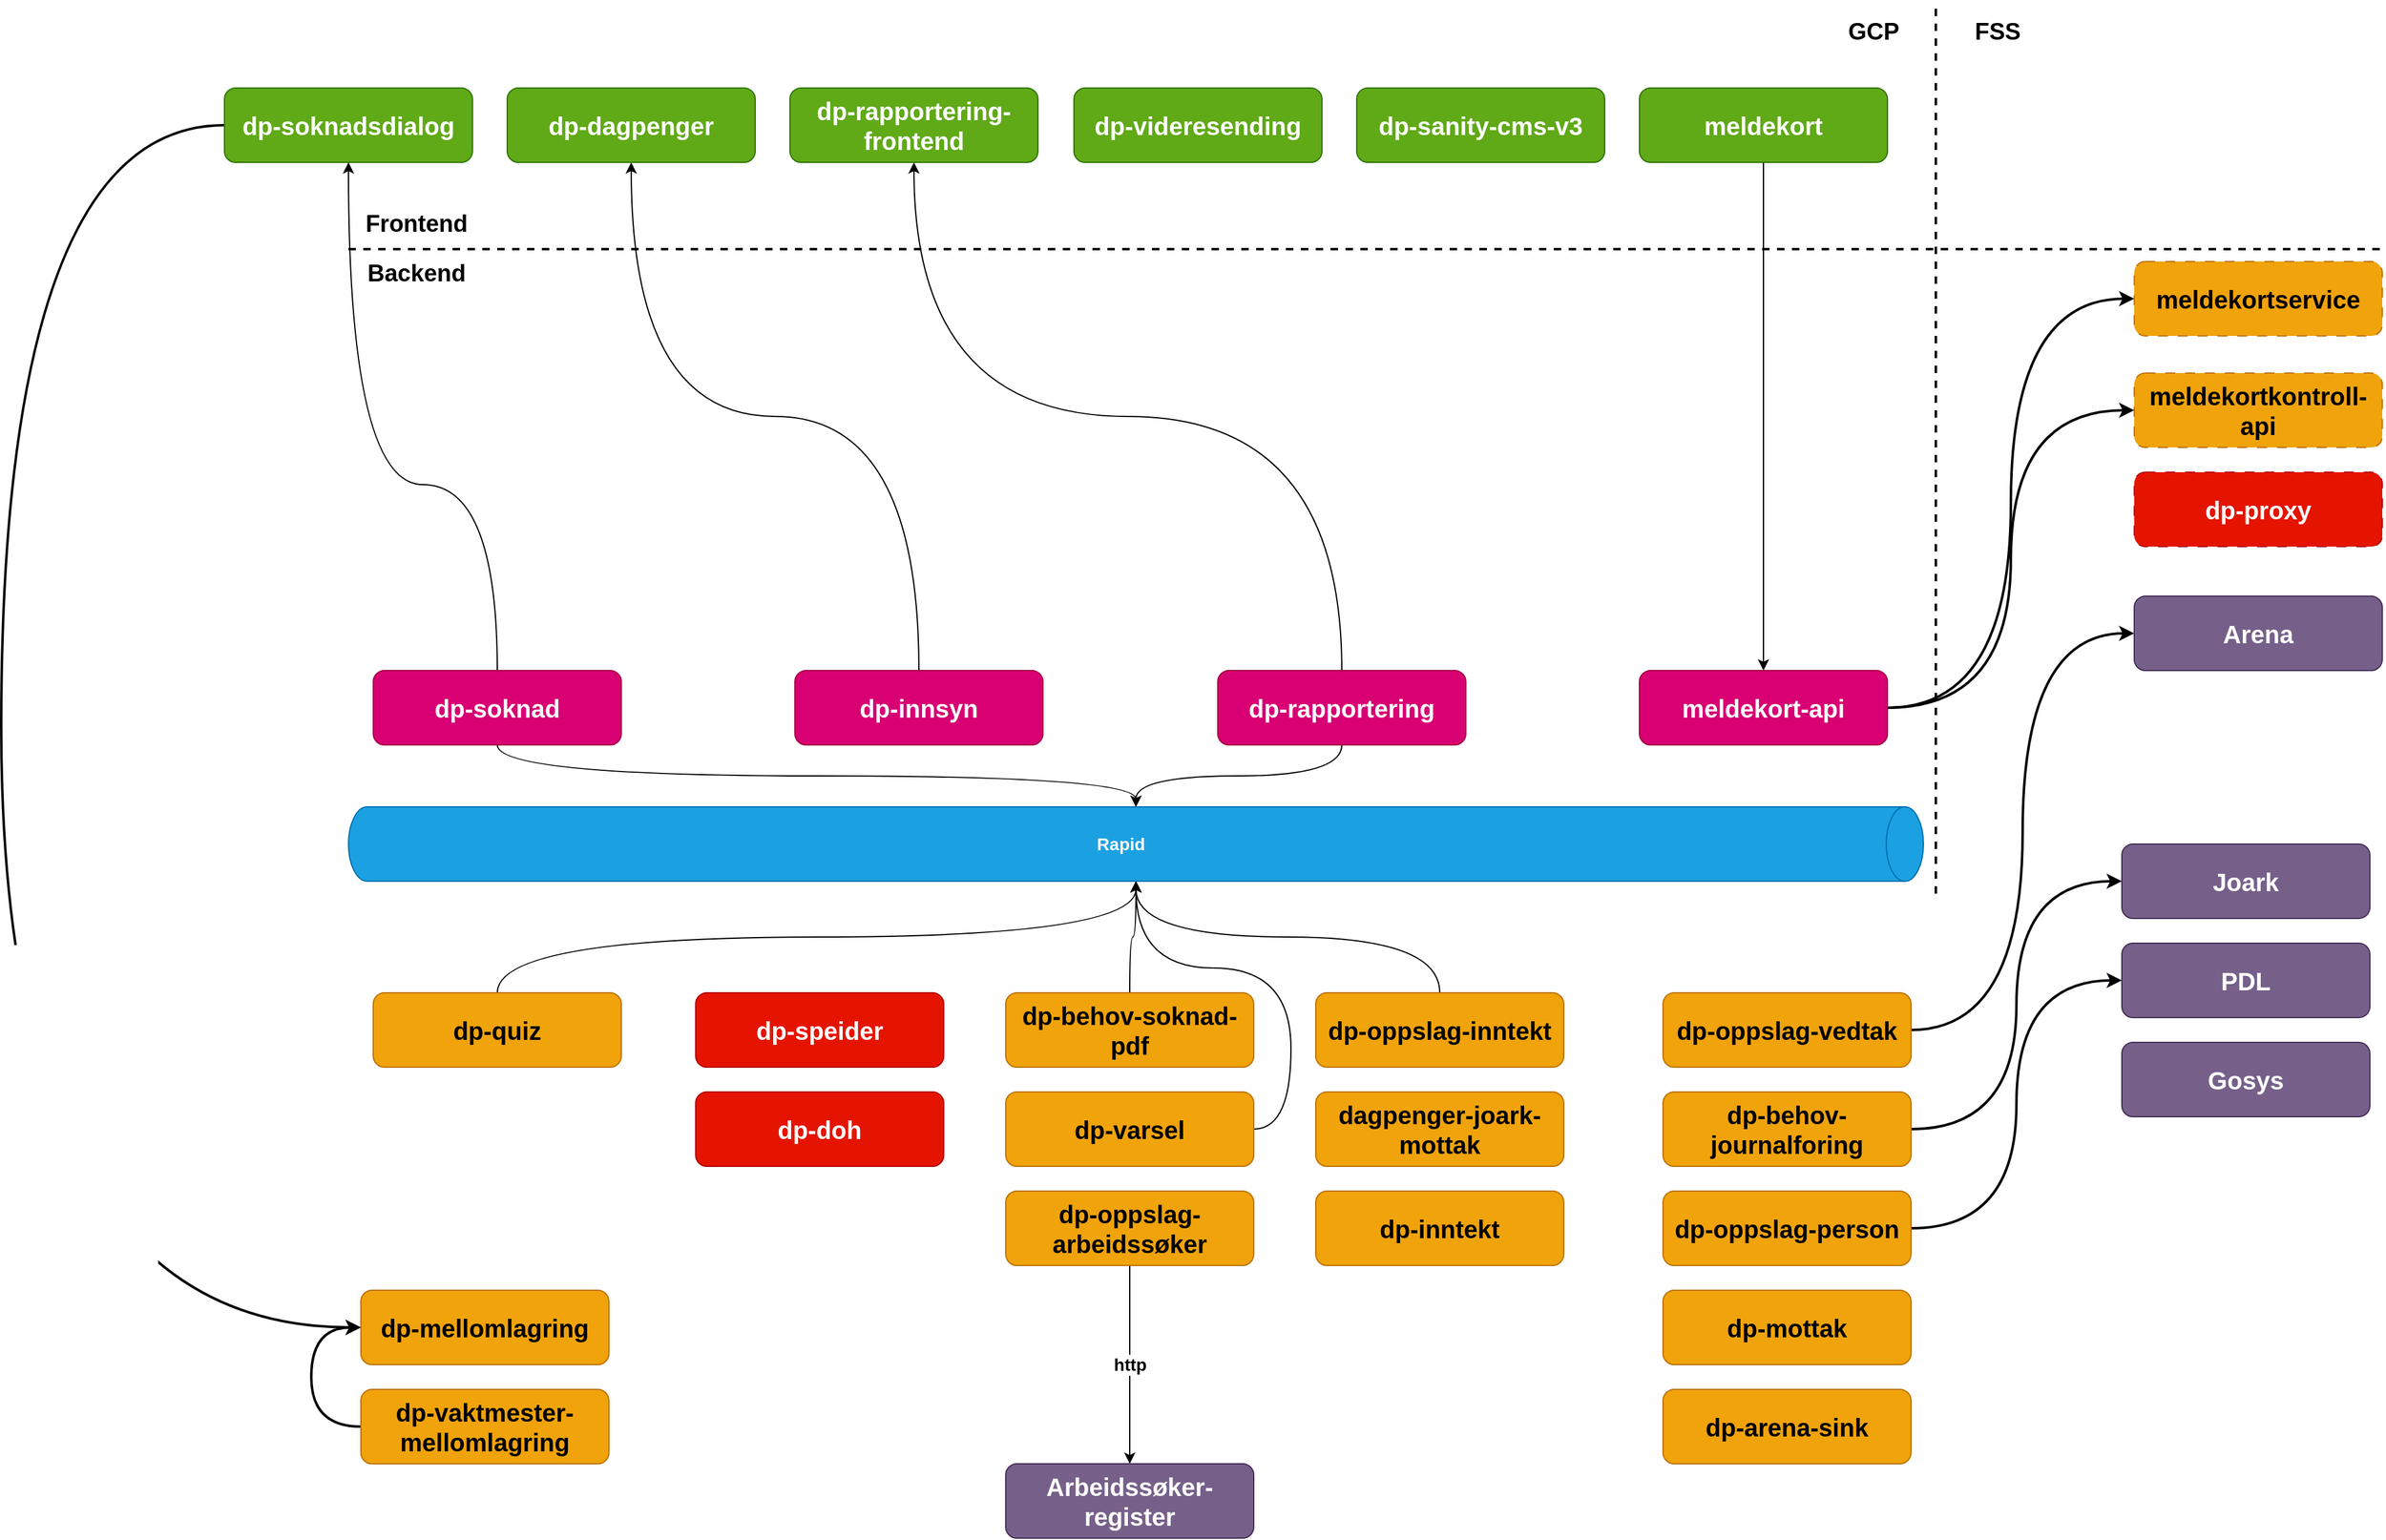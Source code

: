 <mxfile>
    <diagram id="-Lch-_9MEjzNEEFxBhNr" name="Page-1">
        <mxGraphModel dx="2232" dy="2069" grid="1" gridSize="10" guides="1" tooltips="1" connect="1" arrows="1" fold="1" page="1" pageScale="1" pageWidth="827" pageHeight="1169" math="0" shadow="0">
            <root>
                <mxCell id="0"/>
                <mxCell id="1" parent="0"/>
                <mxCell id="87" style="edgeStyle=orthogonalEdgeStyle;curved=1;html=1;entryX=0;entryY=0.5;entryDx=0;entryDy=0;strokeWidth=2;fontSize=20;exitX=0;exitY=0.5;exitDx=0;exitDy=0;" edge="1" parent="1" source="2" target="13">
                    <mxGeometry relative="1" as="geometry">
                        <Array as="points">
                            <mxPoint x="-280" y="-300"/>
                            <mxPoint x="-280" y="670"/>
                        </Array>
                    </mxGeometry>
                </mxCell>
                <mxCell id="2" value="dp-soknadsdialog" style="rounded=1;whiteSpace=wrap;html=1;fillColor=#60a917;fontColor=#ffffff;strokeColor=#2D7600;fontSize=20;fontStyle=1" parent="1" vertex="1">
                    <mxGeometry x="-100" y="-330" width="200" height="60" as="geometry"/>
                </mxCell>
                <mxCell id="16" style="edgeStyle=orthogonalEdgeStyle;shape=connector;curved=1;rounded=1;html=1;labelBackgroundColor=default;strokeColor=default;fontFamily=Helvetica;fontSize=14;fontColor=default;endArrow=classic;fontStyle=1" parent="1" source="3" target="15" edge="1">
                    <mxGeometry relative="1" as="geometry"/>
                </mxCell>
                <mxCell id="20" value="" style="edgeStyle=orthogonalEdgeStyle;shape=connector;curved=1;rounded=1;html=1;entryX=0.5;entryY=1;entryDx=0;entryDy=0;labelBackgroundColor=default;strokeColor=default;fontFamily=Helvetica;fontSize=10;fontColor=default;endArrow=classic;fontStyle=0" parent="1" source="3" target="2" edge="1">
                    <mxGeometry relative="1" as="geometry">
                        <Array as="points">
                            <mxPoint x="120" y="-10"/>
                            <mxPoint y="-10"/>
                        </Array>
                    </mxGeometry>
                </mxCell>
                <mxCell id="3" value="dp-soknad" style="whiteSpace=wrap;html=1;rounded=1;fillColor=#d80073;fontColor=#ffffff;strokeColor=#A50040;fontSize=20;fontStyle=1" parent="1" vertex="1">
                    <mxGeometry x="20" y="140" width="200" height="60" as="geometry"/>
                </mxCell>
                <mxCell id="17" style="edgeStyle=orthogonalEdgeStyle;shape=connector;curved=1;rounded=1;html=1;entryX=1;entryY=0.5;entryDx=0;entryDy=0;entryPerimeter=0;labelBackgroundColor=default;strokeColor=default;fontFamily=Helvetica;fontSize=14;fontColor=default;endArrow=classic;fontStyle=1" parent="1" source="5" target="15" edge="1">
                    <mxGeometry relative="1" as="geometry"/>
                </mxCell>
                <mxCell id="5" value="dp-quiz" style="whiteSpace=wrap;html=1;rounded=1;fillColor=#f0a30a;fontColor=#000000;strokeColor=#BD7000;fontSize=20;fontStyle=1" parent="1" vertex="1">
                    <mxGeometry x="20" y="400" width="200" height="60" as="geometry"/>
                </mxCell>
                <mxCell id="19" style="edgeStyle=orthogonalEdgeStyle;shape=connector;curved=1;rounded=1;html=1;entryX=1;entryY=0.5;entryDx=0;entryDy=0;entryPerimeter=0;labelBackgroundColor=default;strokeColor=default;fontFamily=Helvetica;fontSize=14;fontColor=default;endArrow=classic;fontStyle=1" parent="1" source="7" target="15" edge="1">
                    <mxGeometry relative="1" as="geometry"/>
                </mxCell>
                <mxCell id="7" value="dp-behov-soknad-pdf" style="whiteSpace=wrap;html=1;rounded=1;fillColor=#f0a30a;fontColor=#000000;strokeColor=#BD7000;fontSize=20;fontStyle=1" parent="1" vertex="1">
                    <mxGeometry x="530" y="400" width="200" height="60" as="geometry"/>
                </mxCell>
                <mxCell id="18" style="edgeStyle=orthogonalEdgeStyle;shape=connector;curved=1;rounded=1;html=1;entryX=1;entryY=0.5;entryDx=0;entryDy=0;entryPerimeter=0;labelBackgroundColor=default;strokeColor=default;fontFamily=Helvetica;fontSize=14;fontColor=default;endArrow=classic;fontStyle=1;startArrow=none;" parent="1" source="34" target="15" edge="1">
                    <mxGeometry relative="1" as="geometry"/>
                </mxCell>
                <mxCell id="84" style="edgeStyle=orthogonalEdgeStyle;curved=1;html=1;entryX=0;entryY=0.5;entryDx=0;entryDy=0;strokeWidth=2;fontSize=20;" edge="1" parent="1" source="12" target="25">
                    <mxGeometry relative="1" as="geometry"/>
                </mxCell>
                <mxCell id="12" value="dp-behov-journalforing" style="whiteSpace=wrap;html=1;rounded=1;fillColor=#f0a30a;fontColor=#000000;strokeColor=#BD7000;fontSize=20;fontStyle=1" parent="1" vertex="1">
                    <mxGeometry x="1060" y="480" width="200" height="60" as="geometry"/>
                </mxCell>
                <mxCell id="13" value="dp-mellomlagring" style="whiteSpace=wrap;html=1;rounded=1;fillColor=#f0a30a;fontColor=#000000;strokeColor=#BD7000;fontSize=20;fontStyle=1" parent="1" vertex="1">
                    <mxGeometry x="10" y="640" width="200" height="60" as="geometry"/>
                </mxCell>
                <mxCell id="15" value="Rapid" style="shape=cylinder3;whiteSpace=wrap;html=1;boundedLbl=1;backgroundOutline=1;size=15;fontFamily=Helvetica;fontSize=14;rotation=90;horizontal=0;fillColor=#1ba1e2;strokeColor=#006EAF;fontColor=#ffffff;fontStyle=1" parent="1" vertex="1">
                    <mxGeometry x="605" y="-355" width="60" height="1270" as="geometry"/>
                </mxCell>
                <mxCell id="22" value="dp-mottak" style="whiteSpace=wrap;html=1;rounded=1;fillColor=#f0a30a;fontColor=#000000;strokeColor=#BD7000;fontSize=20;fontStyle=1" parent="1" vertex="1">
                    <mxGeometry x="1060" y="640" width="200" height="60" as="geometry"/>
                </mxCell>
                <mxCell id="23" value="Arena" style="rounded=1;whiteSpace=wrap;html=1;fontFamily=Helvetica;fontSize=20;fontColor=#ffffff;fillColor=#76608a;strokeColor=#432D57;fontStyle=1" parent="1" vertex="1">
                    <mxGeometry x="1440" y="80" width="200" height="60" as="geometry"/>
                </mxCell>
                <mxCell id="24" value="Gosys" style="rounded=1;whiteSpace=wrap;html=1;fontFamily=Helvetica;fontSize=20;fontColor=#ffffff;fillColor=#76608a;strokeColor=#432D57;fontStyle=1" parent="1" vertex="1">
                    <mxGeometry x="1430" y="440" width="200" height="60" as="geometry"/>
                </mxCell>
                <mxCell id="25" value="Joark" style="rounded=1;whiteSpace=wrap;html=1;fontFamily=Helvetica;fontSize=20;fontColor=#ffffff;fillColor=#76608a;strokeColor=#432D57;fontStyle=1" parent="1" vertex="1">
                    <mxGeometry x="1430" y="280" width="200" height="60" as="geometry"/>
                </mxCell>
                <mxCell id="27" value="dagpenger-joark-mottak" style="rounded=1;whiteSpace=wrap;html=1;fontFamily=Helvetica;fontSize=20;fontColor=#000000;fillColor=#f0a30a;strokeColor=#BD7000;fontStyle=1" parent="1" vertex="1">
                    <mxGeometry x="780" y="480" width="200" height="60" as="geometry"/>
                </mxCell>
                <mxCell id="83" style="edgeStyle=orthogonalEdgeStyle;curved=1;html=1;entryX=0;entryY=0.5;entryDx=0;entryDy=0;strokeWidth=2;fontSize=20;" edge="1" parent="1" source="28" target="29">
                    <mxGeometry relative="1" as="geometry"/>
                </mxCell>
                <mxCell id="28" value="dp-oppslag-person" style="rounded=1;whiteSpace=wrap;html=1;fontFamily=Helvetica;fontSize=20;fontColor=#000000;fillColor=#f0a30a;strokeColor=#BD7000;fontStyle=1" parent="1" vertex="1">
                    <mxGeometry x="1060" y="560" width="200" height="60" as="geometry"/>
                </mxCell>
                <mxCell id="29" value="PDL" style="rounded=1;whiteSpace=wrap;html=1;fontFamily=Helvetica;fontSize=20;fontColor=#ffffff;fillColor=#76608a;strokeColor=#432D57;fontStyle=1" parent="1" vertex="1">
                    <mxGeometry x="1430" y="360" width="200" height="60" as="geometry"/>
                </mxCell>
                <mxCell id="33" value="http" style="edgeStyle=orthogonalEdgeStyle;shape=connector;curved=1;rounded=1;html=1;entryX=0.5;entryY=0;entryDx=0;entryDy=0;labelBackgroundColor=default;strokeColor=default;fontFamily=Helvetica;fontSize=14;fontColor=default;endArrow=classic;fontStyle=1" parent="1" source="31" target="32" edge="1">
                    <mxGeometry relative="1" as="geometry"/>
                </mxCell>
                <mxCell id="31" value="dp-oppslag-arbeidssøker" style="rounded=1;whiteSpace=wrap;html=1;fontFamily=Helvetica;fontSize=20;fontColor=#000000;fillColor=#f0a30a;strokeColor=#BD7000;fontStyle=1" parent="1" vertex="1">
                    <mxGeometry x="530" y="560" width="200" height="60" as="geometry"/>
                </mxCell>
                <mxCell id="32" value="Arbeidssøker-register" style="rounded=1;whiteSpace=wrap;html=1;fontFamily=Helvetica;fontSize=20;fontColor=#ffffff;fillColor=#76608a;strokeColor=#432D57;fontStyle=1" parent="1" vertex="1">
                    <mxGeometry x="530" y="780" width="200" height="60" as="geometry"/>
                </mxCell>
                <mxCell id="35" value="dp-inntekt" style="whiteSpace=wrap;html=1;fontSize=20;rounded=1;fillColor=#f0a30a;fontColor=#000000;strokeColor=#BD7000;fontStyle=1" parent="1" vertex="1">
                    <mxGeometry x="780" y="560" width="200" height="60" as="geometry"/>
                </mxCell>
                <mxCell id="89" style="edgeStyle=orthogonalEdgeStyle;curved=1;html=1;entryX=0;entryY=0.5;entryDx=0;entryDy=0;strokeWidth=2;fontSize=20;" edge="1" parent="1" source="37" target="23">
                    <mxGeometry relative="1" as="geometry"/>
                </mxCell>
                <mxCell id="37" value="dp-oppslag-vedtak" style="whiteSpace=wrap;html=1;fontSize=20;rounded=1;fillColor=#f0a30a;fontColor=#000000;strokeColor=#BD7000;fontStyle=1" parent="1" vertex="1">
                    <mxGeometry x="1060" y="400" width="200" height="60" as="geometry"/>
                </mxCell>
                <mxCell id="42" value="" style="edgeStyle=orthogonalEdgeStyle;shape=connector;curved=1;rounded=1;html=1;entryX=0.5;entryY=1;entryDx=0;entryDy=0;labelBackgroundColor=default;strokeColor=default;fontFamily=Helvetica;fontSize=10;fontColor=default;endArrow=classic;fontStyle=0;exitX=0.5;exitY=0;exitDx=0;exitDy=0;" parent="1" source="39" target="40" edge="1">
                    <mxGeometry relative="1" as="geometry"/>
                </mxCell>
                <mxCell id="39" value="dp-innsyn" style="whiteSpace=wrap;html=1;fontSize=20;rounded=1;fillColor=#d80073;fontColor=#ffffff;strokeColor=#A50040;fontStyle=1" parent="1" vertex="1">
                    <mxGeometry x="360" y="140" width="200" height="60" as="geometry"/>
                </mxCell>
                <mxCell id="40" value="dp-dagpenger" style="whiteSpace=wrap;html=1;rounded=1;fillColor=#60a917;fontColor=#ffffff;strokeColor=#2D7600;fontSize=20;fontStyle=1" parent="1" vertex="1">
                    <mxGeometry x="128" y="-330" width="200" height="60" as="geometry"/>
                </mxCell>
                <mxCell id="45" value="" style="edgeStyle=orthogonalEdgeStyle;shape=connector;curved=1;rounded=1;html=1;labelBackgroundColor=default;strokeColor=default;fontFamily=Helvetica;fontSize=14;fontColor=default;endArrow=classic;fontStyle=1;exitX=0.5;exitY=0;exitDx=0;exitDy=0;" parent="1" source="43" target="44" edge="1">
                    <mxGeometry relative="1" as="geometry"/>
                </mxCell>
                <mxCell id="46" style="edgeStyle=orthogonalEdgeStyle;shape=connector;curved=1;rounded=1;html=1;entryX=0;entryY=0.5;entryDx=0;entryDy=0;entryPerimeter=0;labelBackgroundColor=default;strokeColor=default;fontFamily=Helvetica;fontSize=14;fontColor=default;endArrow=classic;fontStyle=1" parent="1" source="43" target="15" edge="1">
                    <mxGeometry relative="1" as="geometry"/>
                </mxCell>
                <mxCell id="43" value="dp-rapportering" style="whiteSpace=wrap;html=1;fontSize=20;rounded=1;fillColor=#d80073;fontColor=#ffffff;strokeColor=#A50040;fontStyle=1" parent="1" vertex="1">
                    <mxGeometry x="701" y="140" width="200" height="60" as="geometry"/>
                </mxCell>
                <mxCell id="44" value="dp-rapportering-frontend" style="whiteSpace=wrap;html=1;fontSize=20;rounded=1;fillColor=#60a917;fontColor=#ffffff;strokeColor=#2D7600;fontStyle=1" parent="1" vertex="1">
                    <mxGeometry x="356" y="-330" width="200" height="60" as="geometry"/>
                </mxCell>
                <mxCell id="90" style="edgeStyle=orthogonalEdgeStyle;curved=1;html=1;entryX=0;entryY=0.5;entryDx=0;entryDy=0;strokeWidth=2;fontSize=20;" edge="1" parent="1" source="47" target="49">
                    <mxGeometry relative="1" as="geometry"/>
                </mxCell>
                <mxCell id="91" style="edgeStyle=orthogonalEdgeStyle;curved=1;html=1;entryX=0;entryY=0.5;entryDx=0;entryDy=0;strokeWidth=2;fontSize=20;" edge="1" parent="1" source="47" target="50">
                    <mxGeometry relative="1" as="geometry"/>
                </mxCell>
                <mxCell id="47" value="meldekort-api" style="whiteSpace=wrap;html=1;fontSize=20;rounded=1;fillColor=#d80073;fontColor=#ffffff;strokeColor=#A50040;fontStyle=1" parent="1" vertex="1">
                    <mxGeometry x="1041" y="140" width="200" height="60" as="geometry"/>
                </mxCell>
                <mxCell id="55" value="" style="edgeStyle=orthogonalEdgeStyle;shape=connector;curved=1;rounded=1;html=1;entryX=0.5;entryY=0;entryDx=0;entryDy=0;labelBackgroundColor=default;strokeColor=default;fontFamily=Helvetica;fontSize=10;fontColor=default;endArrow=classic;fontStyle=0" parent="1" source="48" target="47" edge="1">
                    <mxGeometry relative="1" as="geometry"/>
                </mxCell>
                <mxCell id="48" value="meldekort" style="whiteSpace=wrap;html=1;fontSize=20;rounded=1;fillColor=#60a917;fontColor=#ffffff;strokeColor=#2D7600;fontStyle=1" parent="1" vertex="1">
                    <mxGeometry x="1041" y="-330" width="200" height="60" as="geometry"/>
                </mxCell>
                <mxCell id="49" value="meldekortservice" style="whiteSpace=wrap;html=1;fontSize=20;rounded=1;dashed=1;dashPattern=8 8;fillColor=#f0a30a;fontColor=#000000;strokeColor=#BD7000;fontStyle=1" parent="1" vertex="1">
                    <mxGeometry x="1440" y="-190" width="200" height="60" as="geometry"/>
                </mxCell>
                <mxCell id="50" value="meldekortkontroll-api" style="whiteSpace=wrap;html=1;fontSize=20;rounded=1;dashed=1;dashPattern=8 8;fillColor=#f0a30a;fontColor=#000000;strokeColor=#BD7000;fontStyle=1" parent="1" vertex="1">
                    <mxGeometry x="1440" y="-100" width="200" height="60" as="geometry"/>
                </mxCell>
                <mxCell id="51" value="dp-proxy" style="whiteSpace=wrap;html=1;fontSize=20;rounded=1;dashed=1;dashPattern=8 8;fillColor=#e51400;fontColor=#ffffff;strokeColor=#B20000;fontStyle=1" parent="1" vertex="1">
                    <mxGeometry x="1440" y="-20" width="200" height="60" as="geometry"/>
                </mxCell>
                <mxCell id="52" value="dp-speider" style="whiteSpace=wrap;html=1;fontSize=20;rounded=1;fillColor=#e51400;fontColor=#ffffff;strokeColor=#B20000;fontStyle=1" parent="1" vertex="1">
                    <mxGeometry x="280" y="400" width="200" height="60" as="geometry"/>
                </mxCell>
                <mxCell id="53" value="dp-doh" style="whiteSpace=wrap;html=1;fontSize=20;rounded=1;fillColor=#e51400;fontColor=#ffffff;strokeColor=#B20000;fontStyle=1" parent="1" vertex="1">
                    <mxGeometry x="280" y="480" width="200" height="60" as="geometry"/>
                </mxCell>
                <mxCell id="85" style="edgeStyle=orthogonalEdgeStyle;curved=1;html=1;entryX=0;entryY=0.5;entryDx=0;entryDy=0;strokeWidth=2;fontSize=20;exitX=0;exitY=0.5;exitDx=0;exitDy=0;" edge="1" parent="1" source="54" target="13">
                    <mxGeometry relative="1" as="geometry">
                        <Array as="points">
                            <mxPoint x="-30" y="750"/>
                            <mxPoint x="-30" y="670"/>
                        </Array>
                    </mxGeometry>
                </mxCell>
                <mxCell id="54" value="dp-vaktmester-mellomlagring" style="whiteSpace=wrap;html=1;fontSize=20;rounded=1;fillColor=#f0a30a;fontColor=#000000;strokeColor=#BD7000;fontStyle=1" parent="1" vertex="1">
                    <mxGeometry x="10" y="720" width="200" height="60" as="geometry"/>
                </mxCell>
                <mxCell id="59" value="dp-videresending" style="whiteSpace=wrap;html=1;fontSize=20;rounded=1;fillColor=#60a917;fontColor=#ffffff;strokeColor=#2D7600;fontStyle=1" parent="1" vertex="1">
                    <mxGeometry x="585" y="-330" width="200" height="60" as="geometry"/>
                </mxCell>
                <mxCell id="64" style="edgeStyle=orthogonalEdgeStyle;shape=connector;curved=1;rounded=1;html=1;labelBackgroundColor=default;strokeColor=default;fontFamily=Helvetica;fontSize=14;fontColor=default;endArrow=classic;fontStyle=1;exitX=1;exitY=0.5;exitDx=0;exitDy=0;entryX=1;entryY=0.5;entryDx=0;entryDy=0;entryPerimeter=0;" parent="1" source="60" target="15" edge="1">
                    <mxGeometry relative="1" as="geometry">
                        <Array as="points">
                            <mxPoint x="760" y="510"/>
                            <mxPoint x="760" y="380"/>
                            <mxPoint x="635" y="380"/>
                        </Array>
                    </mxGeometry>
                </mxCell>
                <mxCell id="60" value="dp-varsel" style="whiteSpace=wrap;html=1;fontSize=20;rounded=1;fillColor=#f0a30a;fontColor=#000000;strokeColor=#BD7000;fontStyle=1" parent="1" vertex="1">
                    <mxGeometry x="530" y="480" width="200" height="60" as="geometry"/>
                </mxCell>
                <mxCell id="61" value="dp-sanity-cms-v3" style="whiteSpace=wrap;html=1;fontSize=20;rounded=1;fillColor=#60a917;fontColor=#ffffff;strokeColor=#2D7600;fontStyle=1" parent="1" vertex="1">
                    <mxGeometry x="813" y="-330" width="200" height="60" as="geometry"/>
                </mxCell>
                <mxCell id="62" value="dp-arena-sink" style="whiteSpace=wrap;html=1;fontSize=20;rounded=1;fillColor=#f0a30a;fontColor=#000000;strokeColor=#BD7000;fontStyle=1" parent="1" vertex="1">
                    <mxGeometry x="1060" y="720" width="200" height="60" as="geometry"/>
                </mxCell>
                <mxCell id="72" value="" style="endArrow=none;dashed=1;html=1;fontSize=10;strokeWidth=2;" edge="1" parent="1">
                    <mxGeometry width="50" height="50" relative="1" as="geometry">
                        <mxPoint x="1280" y="320" as="sourcePoint"/>
                        <mxPoint x="1280" y="-400" as="targetPoint"/>
                    </mxGeometry>
                </mxCell>
                <mxCell id="74" value="FSS" style="text;html=1;strokeColor=none;fillColor=none;align=center;verticalAlign=middle;whiteSpace=wrap;rounded=0;fontSize=19;fontStyle=1" vertex="1" parent="1">
                    <mxGeometry x="1300" y="-390" width="60" height="30" as="geometry"/>
                </mxCell>
                <mxCell id="75" value="GCP" style="text;html=1;strokeColor=none;fillColor=none;align=center;verticalAlign=middle;whiteSpace=wrap;rounded=0;fontSize=19;fontStyle=1" vertex="1" parent="1">
                    <mxGeometry x="1200" y="-390" width="60" height="30" as="geometry"/>
                </mxCell>
                <mxCell id="79" value="" style="endArrow=none;dashed=1;html=1;strokeWidth=2;fontSize=10;curved=1;" edge="1" parent="1">
                    <mxGeometry width="50" height="50" relative="1" as="geometry">
                        <mxPoint y="-200" as="sourcePoint"/>
                        <mxPoint x="1640" y="-200" as="targetPoint"/>
                    </mxGeometry>
                </mxCell>
                <mxCell id="80" value="Frontend" style="text;html=1;strokeColor=none;fillColor=none;align=center;verticalAlign=middle;whiteSpace=wrap;rounded=0;fontSize=19;fontStyle=1" vertex="1" parent="1">
                    <mxGeometry y="-240" width="110" height="40" as="geometry"/>
                </mxCell>
                <mxCell id="81" value="Backend" style="text;html=1;strokeColor=none;fillColor=none;align=center;verticalAlign=middle;whiteSpace=wrap;rounded=0;fontSize=19;fontStyle=1" vertex="1" parent="1">
                    <mxGeometry y="-200" width="110" height="40" as="geometry"/>
                </mxCell>
                <mxCell id="34" value="dp-oppslag-inntekt" style="rounded=1;whiteSpace=wrap;html=1;fontFamily=Helvetica;fontSize=20;fontColor=#000000;fillColor=#f0a30a;strokeColor=#BD7000;fontStyle=1" parent="1" vertex="1">
                    <mxGeometry x="780" y="400" width="200" height="60" as="geometry"/>
                </mxCell>
            </root>
        </mxGraphModel>
    </diagram>
</mxfile>